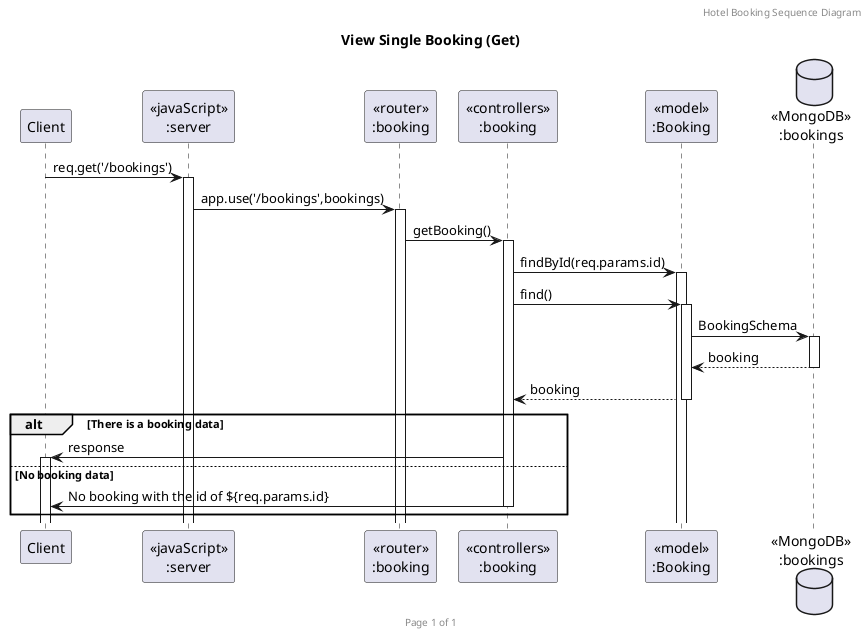 @startuml Hotel Booking (Get)

header Hotel Booking Sequence Diagram
footer Page %page% of %lastpage%
title "View Single Booking (Get)"

participant "Client" as client
participant "<<javaScript>>\n:server" as server
participant "<<router>>\n:booking" as routerBooking
participant "<<controllers>>\n:booking" as controllersBooking
participant "<<model>>\n:Booking" as modelBooking
database "<<MongoDB>>\n:bookings" as BookingsDatabase

client->server ++:req.get('/bookings')
server->routerBooking ++:app.use('/bookings',bookings)
routerBooking->controllersBooking ++:getBooking()
controllersBooking->modelBooking ++: findById(req.params.id)
controllersBooking->modelBooking ++: find()
modelBooking ->BookingsDatabase ++: BookingSchema
BookingsDatabase --> modelBooking --: booking
controllersBooking <-- modelBooking --:booking
alt There is a booking data
controllersBooking->client ++: response
else No booking data
controllersBooking->client --: No booking with the id of ${req.params.id}
end
@enduml
